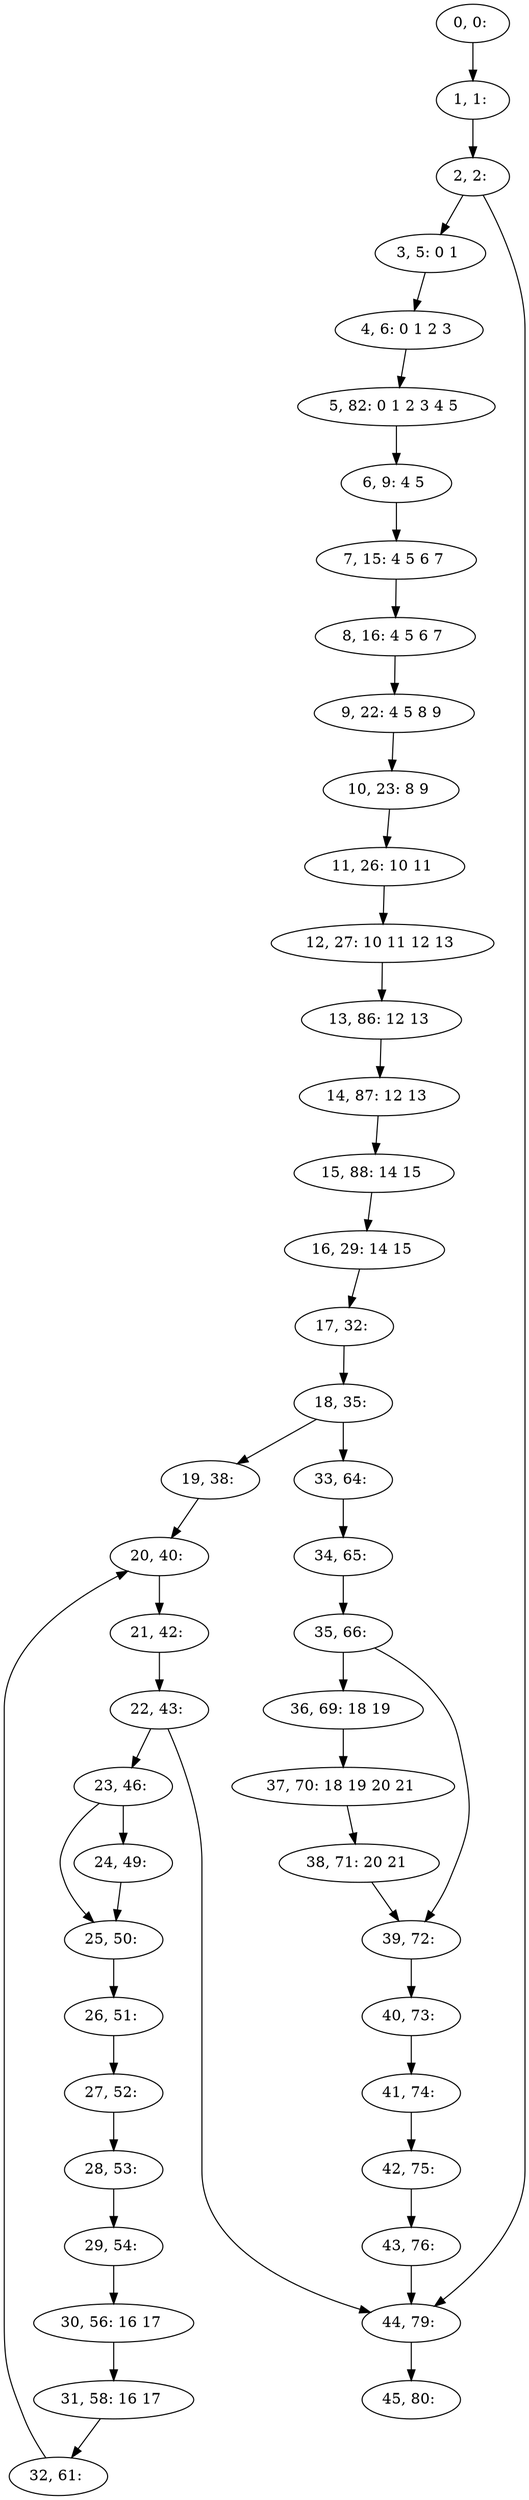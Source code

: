 digraph G {
0[label="0, 0: "];
1[label="1, 1: "];
2[label="2, 2: "];
3[label="3, 5: 0 1 "];
4[label="4, 6: 0 1 2 3 "];
5[label="5, 82: 0 1 2 3 4 5 "];
6[label="6, 9: 4 5 "];
7[label="7, 15: 4 5 6 7 "];
8[label="8, 16: 4 5 6 7 "];
9[label="9, 22: 4 5 8 9 "];
10[label="10, 23: 8 9 "];
11[label="11, 26: 10 11 "];
12[label="12, 27: 10 11 12 13 "];
13[label="13, 86: 12 13 "];
14[label="14, 87: 12 13 "];
15[label="15, 88: 14 15 "];
16[label="16, 29: 14 15 "];
17[label="17, 32: "];
18[label="18, 35: "];
19[label="19, 38: "];
20[label="20, 40: "];
21[label="21, 42: "];
22[label="22, 43: "];
23[label="23, 46: "];
24[label="24, 49: "];
25[label="25, 50: "];
26[label="26, 51: "];
27[label="27, 52: "];
28[label="28, 53: "];
29[label="29, 54: "];
30[label="30, 56: 16 17 "];
31[label="31, 58: 16 17 "];
32[label="32, 61: "];
33[label="33, 64: "];
34[label="34, 65: "];
35[label="35, 66: "];
36[label="36, 69: 18 19 "];
37[label="37, 70: 18 19 20 21 "];
38[label="38, 71: 20 21 "];
39[label="39, 72: "];
40[label="40, 73: "];
41[label="41, 74: "];
42[label="42, 75: "];
43[label="43, 76: "];
44[label="44, 79: "];
45[label="45, 80: "];
0->1 ;
1->2 ;
2->3 ;
2->44 ;
3->4 ;
4->5 ;
5->6 ;
6->7 ;
7->8 ;
8->9 ;
9->10 ;
10->11 ;
11->12 ;
12->13 ;
13->14 ;
14->15 ;
15->16 ;
16->17 ;
17->18 ;
18->19 ;
18->33 ;
19->20 ;
20->21 ;
21->22 ;
22->23 ;
22->44 ;
23->24 ;
23->25 ;
24->25 ;
25->26 ;
26->27 ;
27->28 ;
28->29 ;
29->30 ;
30->31 ;
31->32 ;
32->20 ;
33->34 ;
34->35 ;
35->36 ;
35->39 ;
36->37 ;
37->38 ;
38->39 ;
39->40 ;
40->41 ;
41->42 ;
42->43 ;
43->44 ;
44->45 ;
}
